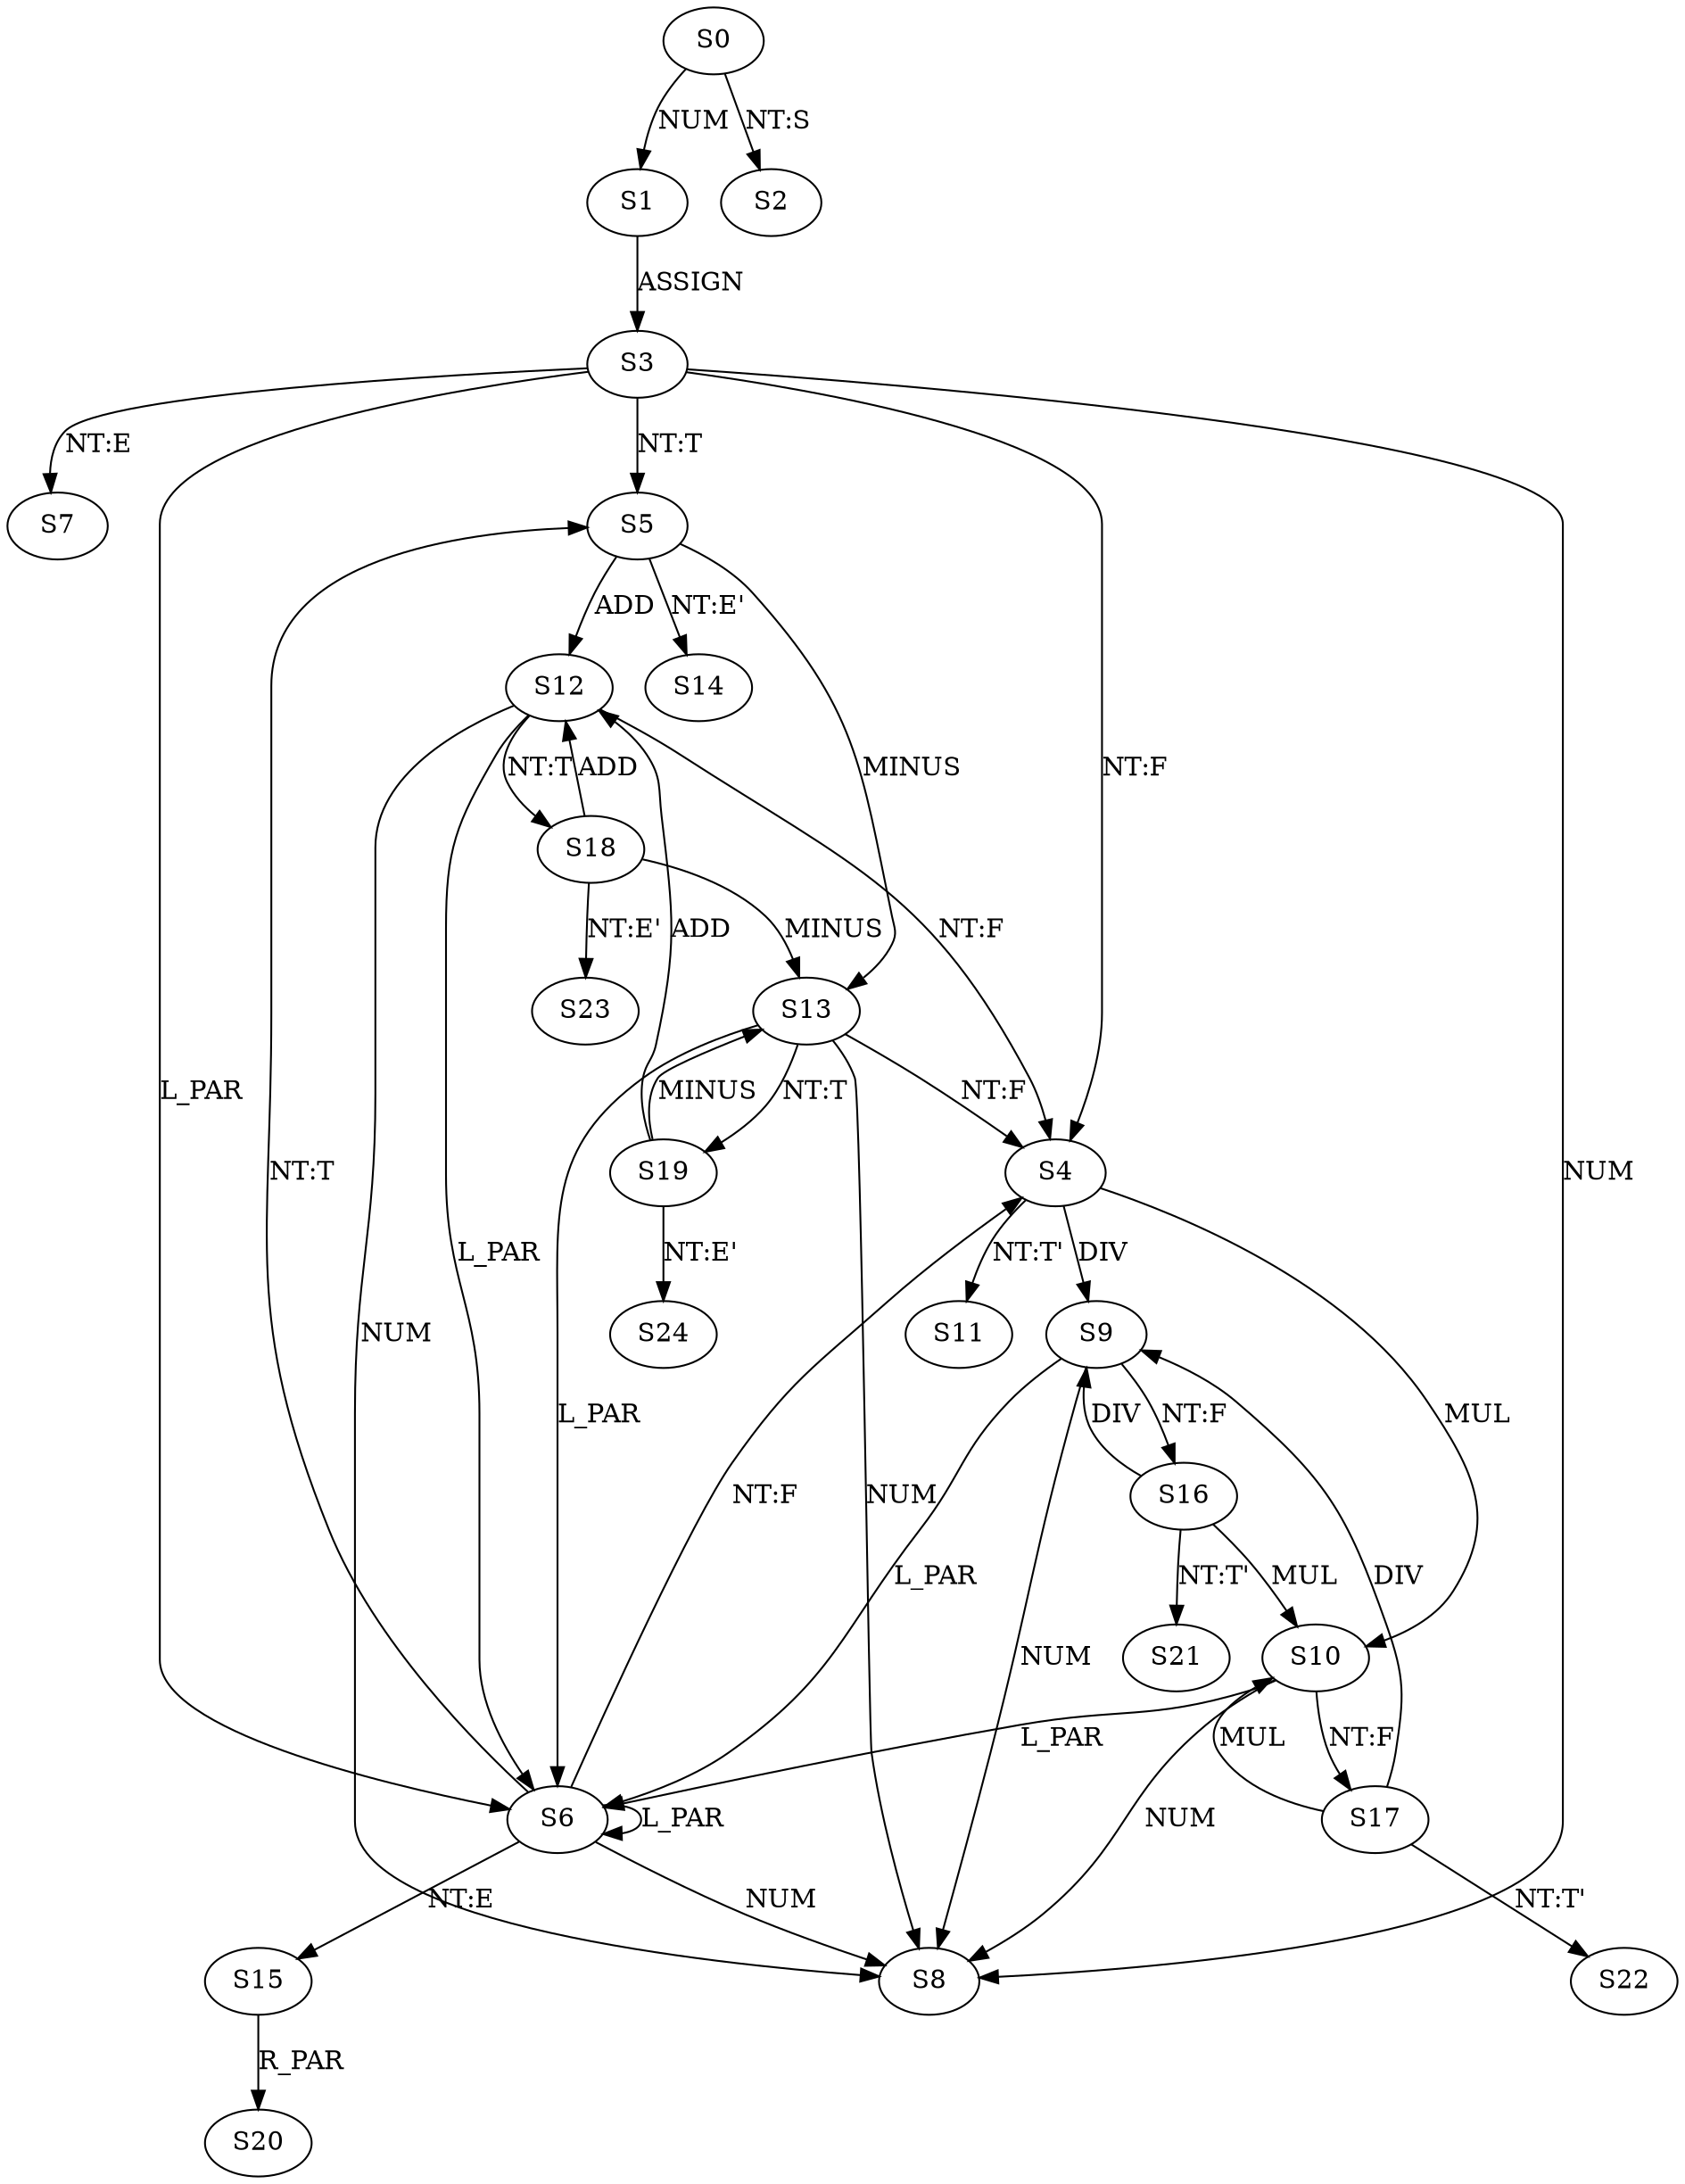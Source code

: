 // The Illustration
digraph {
	S7
	S12
	S21
	S9
	S14
	S0
	S5
	S11
	S16
	S23
	S13
	S17
	S15
	S8
	S24
	S1
	S19
	S3
	S4
	S22
	S10
	S6
	S18
	S2
	S20
	S12 -> S4 [label="NT:F"]
	S12 -> S18 [label="NT:T"]
	S12 -> S6 [label=L_PAR]
	S12 -> S8 [label=NUM]
	S9 -> S16 [label="NT:F"]
	S9 -> S6 [label=L_PAR]
	S9 -> S8 [label=NUM]
	S0 -> S1 [label=NUM]
	S0 -> S2 [label="NT:S"]
	S5 -> S12 [label=ADD]
	S5 -> S13 [label=MINUS]
	S5 -> S14 [label="NT:E'"]
	S16 -> S9 [label=DIV]
	S16 -> S10 [label=MUL]
	S16 -> S21 [label="NT:T'"]
	S13 -> S4 [label="NT:F"]
	S13 -> S19 [label="NT:T"]
	S13 -> S6 [label=L_PAR]
	S13 -> S8 [label=NUM]
	S17 -> S9 [label=DIV]
	S17 -> S10 [label=MUL]
	S17 -> S22 [label="NT:T'"]
	S15 -> S20 [label=R_PAR]
	S1 -> S3 [label=ASSIGN]
	S19 -> S12 [label=ADD]
	S19 -> S13 [label=MINUS]
	S19 -> S24 [label="NT:E'"]
	S3 -> S4 [label="NT:F"]
	S3 -> S5 [label="NT:T"]
	S3 -> S6 [label=L_PAR]
	S3 -> S7 [label="NT:E"]
	S3 -> S8 [label=NUM]
	S4 -> S9 [label=DIV]
	S4 -> S10 [label=MUL]
	S4 -> S11 [label="NT:T'"]
	S10 -> S17 [label="NT:F"]
	S10 -> S6 [label=L_PAR]
	S10 -> S8 [label=NUM]
	S6 -> S4 [label="NT:F"]
	S6 -> S5 [label="NT:T"]
	S6 -> S6 [label=L_PAR]
	S6 -> S15 [label="NT:E"]
	S6 -> S8 [label=NUM]
	S18 -> S12 [label=ADD]
	S18 -> S13 [label=MINUS]
	S18 -> S23 [label="NT:E'"]
}
